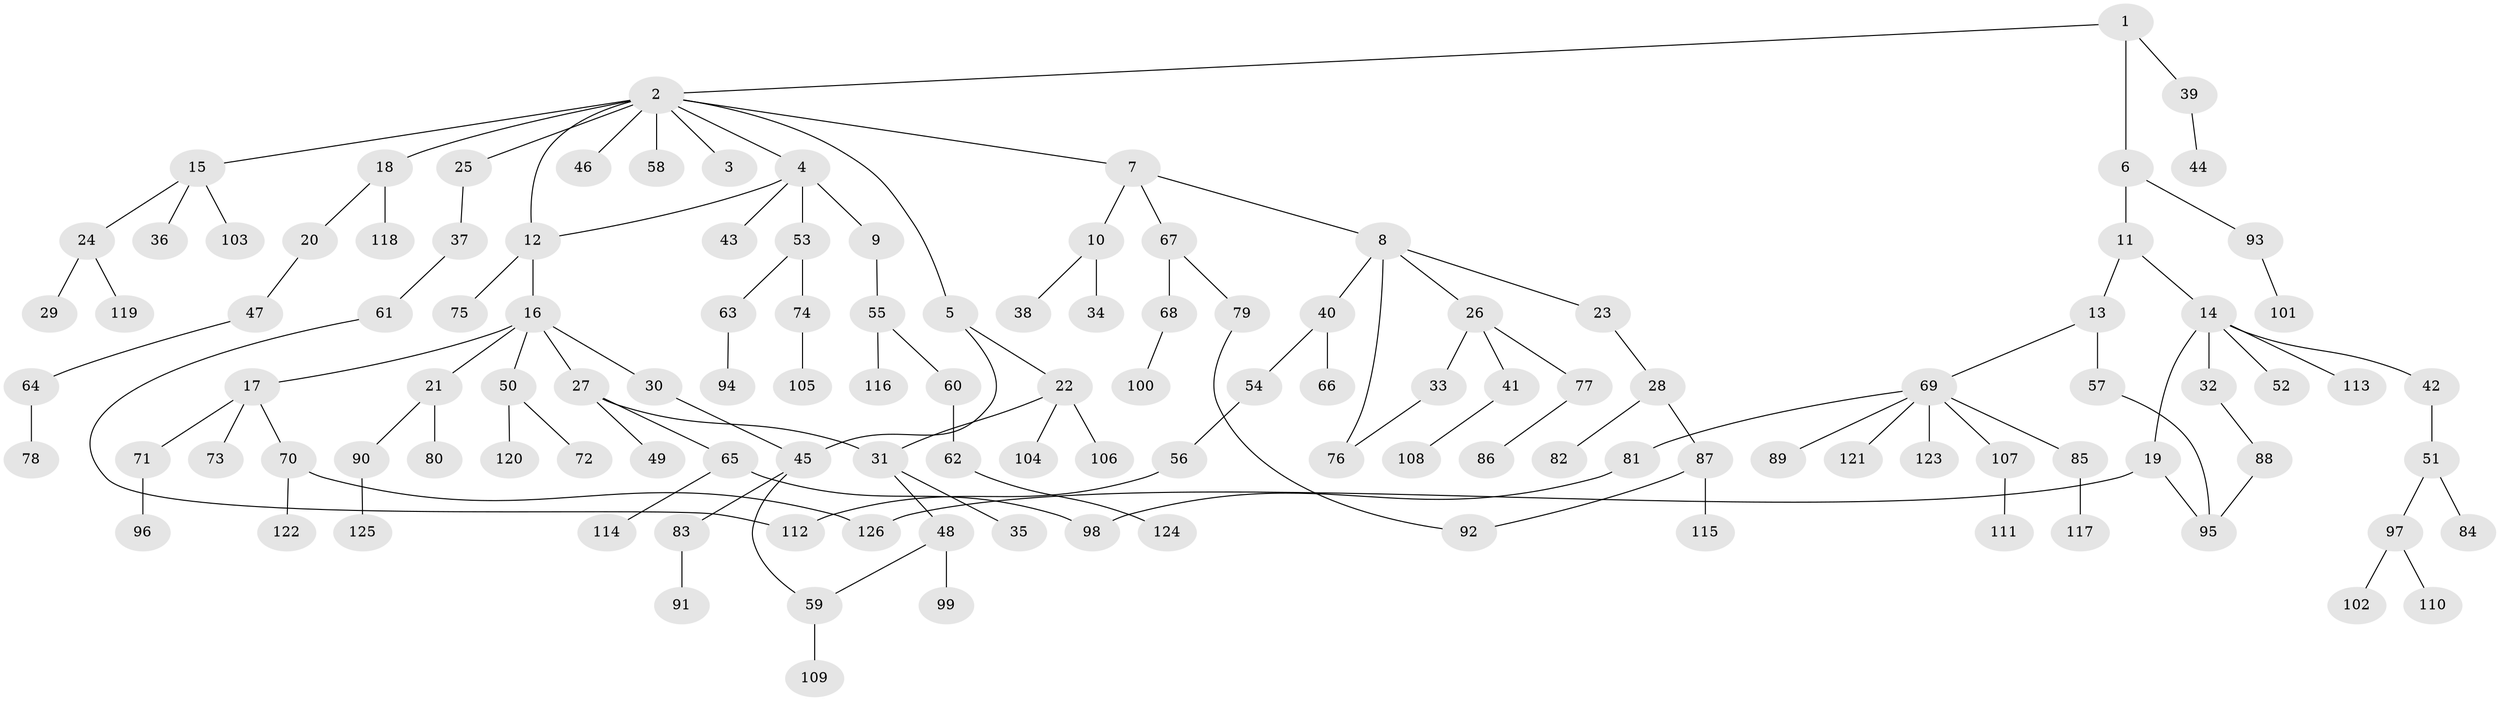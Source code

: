 // coarse degree distribution, {10: 0.031746031746031744, 1: 0.5555555555555556, 6: 0.031746031746031744, 3: 0.031746031746031744, 4: 0.06349206349206349, 2: 0.25396825396825395, 8: 0.015873015873015872, 5: 0.015873015873015872}
// Generated by graph-tools (version 1.1) at 2025/44/03/04/25 21:44:37]
// undirected, 126 vertices, 136 edges
graph export_dot {
graph [start="1"]
  node [color=gray90,style=filled];
  1;
  2;
  3;
  4;
  5;
  6;
  7;
  8;
  9;
  10;
  11;
  12;
  13;
  14;
  15;
  16;
  17;
  18;
  19;
  20;
  21;
  22;
  23;
  24;
  25;
  26;
  27;
  28;
  29;
  30;
  31;
  32;
  33;
  34;
  35;
  36;
  37;
  38;
  39;
  40;
  41;
  42;
  43;
  44;
  45;
  46;
  47;
  48;
  49;
  50;
  51;
  52;
  53;
  54;
  55;
  56;
  57;
  58;
  59;
  60;
  61;
  62;
  63;
  64;
  65;
  66;
  67;
  68;
  69;
  70;
  71;
  72;
  73;
  74;
  75;
  76;
  77;
  78;
  79;
  80;
  81;
  82;
  83;
  84;
  85;
  86;
  87;
  88;
  89;
  90;
  91;
  92;
  93;
  94;
  95;
  96;
  97;
  98;
  99;
  100;
  101;
  102;
  103;
  104;
  105;
  106;
  107;
  108;
  109;
  110;
  111;
  112;
  113;
  114;
  115;
  116;
  117;
  118;
  119;
  120;
  121;
  122;
  123;
  124;
  125;
  126;
  1 -- 2;
  1 -- 6;
  1 -- 39;
  2 -- 3;
  2 -- 4;
  2 -- 5;
  2 -- 7;
  2 -- 15;
  2 -- 18;
  2 -- 25;
  2 -- 46;
  2 -- 58;
  2 -- 12;
  4 -- 9;
  4 -- 12;
  4 -- 43;
  4 -- 53;
  5 -- 22;
  5 -- 45;
  6 -- 11;
  6 -- 93;
  7 -- 8;
  7 -- 10;
  7 -- 67;
  8 -- 23;
  8 -- 26;
  8 -- 40;
  8 -- 76;
  9 -- 55;
  10 -- 34;
  10 -- 38;
  11 -- 13;
  11 -- 14;
  12 -- 16;
  12 -- 75;
  13 -- 57;
  13 -- 69;
  14 -- 19;
  14 -- 32;
  14 -- 42;
  14 -- 52;
  14 -- 113;
  15 -- 24;
  15 -- 36;
  15 -- 103;
  16 -- 17;
  16 -- 21;
  16 -- 27;
  16 -- 30;
  16 -- 50;
  17 -- 70;
  17 -- 71;
  17 -- 73;
  18 -- 20;
  18 -- 118;
  19 -- 95;
  19 -- 126;
  20 -- 47;
  21 -- 80;
  21 -- 90;
  22 -- 104;
  22 -- 106;
  22 -- 31;
  23 -- 28;
  24 -- 29;
  24 -- 119;
  25 -- 37;
  26 -- 33;
  26 -- 41;
  26 -- 77;
  27 -- 31;
  27 -- 49;
  27 -- 65;
  28 -- 82;
  28 -- 87;
  30 -- 45;
  31 -- 35;
  31 -- 48;
  32 -- 88;
  33 -- 76;
  37 -- 61;
  39 -- 44;
  40 -- 54;
  40 -- 66;
  41 -- 108;
  42 -- 51;
  45 -- 83;
  45 -- 59;
  47 -- 64;
  48 -- 59;
  48 -- 99;
  50 -- 72;
  50 -- 120;
  51 -- 84;
  51 -- 97;
  53 -- 63;
  53 -- 74;
  54 -- 56;
  55 -- 60;
  55 -- 116;
  56 -- 112;
  57 -- 95;
  59 -- 109;
  60 -- 62;
  61 -- 112;
  62 -- 124;
  63 -- 94;
  64 -- 78;
  65 -- 114;
  65 -- 98;
  67 -- 68;
  67 -- 79;
  68 -- 100;
  69 -- 81;
  69 -- 85;
  69 -- 89;
  69 -- 107;
  69 -- 121;
  69 -- 123;
  70 -- 122;
  70 -- 126;
  71 -- 96;
  74 -- 105;
  77 -- 86;
  79 -- 92;
  81 -- 98;
  83 -- 91;
  85 -- 117;
  87 -- 92;
  87 -- 115;
  88 -- 95;
  90 -- 125;
  93 -- 101;
  97 -- 102;
  97 -- 110;
  107 -- 111;
}
